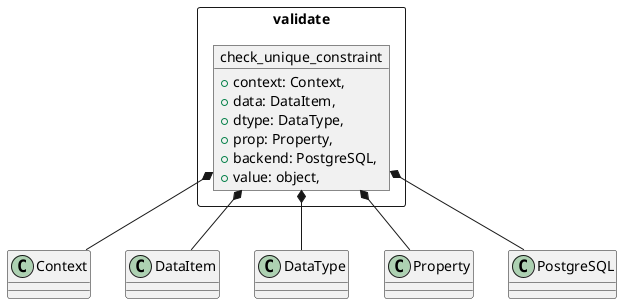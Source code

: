 @startuml
package validate <<Rectangle>> {

    object check_unique_constraint {
        +context: Context,
        +data: DataItem,
        +dtype: DataType,
        +prop: Property,
        +backend: PostgreSQL,
        +value: object,
    }
}

check_unique_constraint *-- Context
check_unique_constraint *-- DataItem
check_unique_constraint *-- DataType
check_unique_constraint *-- Property
check_unique_constraint *-- PostgreSQL

@enduml

